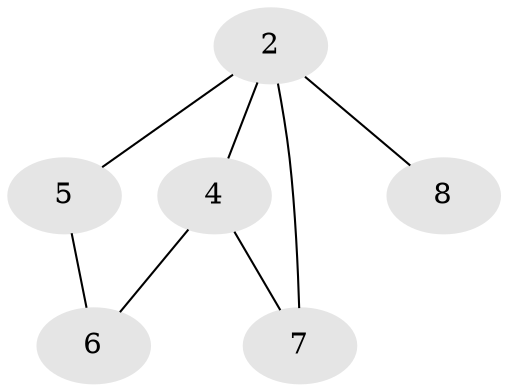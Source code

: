 // Generated by graph-tools (version 1.1) at 2025/46/02/15/25 05:46:28]
// undirected, 6 vertices, 7 edges
graph export_dot {
graph [start="1"]
  node [color=gray90,style=filled];
  2 [super="+1+15+18"];
  4;
  5 [super="+9+10+13+16"];
  6 [super="+14+19"];
  7 [super="+12+20"];
  8 [super="+10+11+16"];
  2 -- 4;
  2 -- 5;
  2 -- 7;
  2 -- 8;
  4 -- 6;
  4 -- 7;
  5 -- 6;
}

